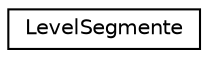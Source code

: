 digraph "Grafische Darstellung der Klassenhierarchie"
{
  edge [fontname="Helvetica",fontsize="10",labelfontname="Helvetica",labelfontsize="10"];
  node [fontname="Helvetica",fontsize="10",shape=record];
  rankdir="LR";
  Node1 [label="LevelSegmente",height=0.2,width=0.4,color="black", fillcolor="white", style="filled",URL="$class_level_segmente.html"];
}
